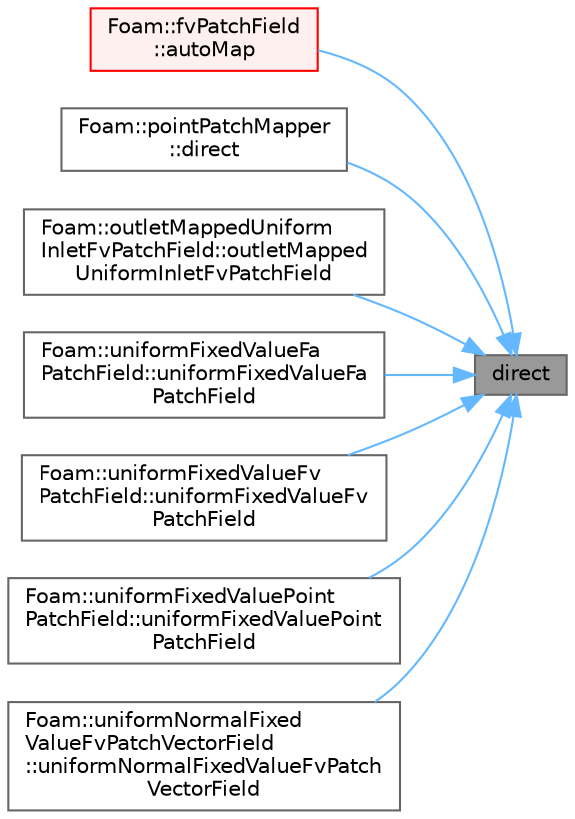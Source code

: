 digraph "direct"
{
 // LATEX_PDF_SIZE
  bgcolor="transparent";
  edge [fontname=Helvetica,fontsize=10,labelfontname=Helvetica,labelfontsize=10];
  node [fontname=Helvetica,fontsize=10,shape=box,height=0.2,width=0.4];
  rankdir="RL";
  Node1 [id="Node000001",label="direct",height=0.2,width=0.4,color="gray40", fillcolor="grey60", style="filled", fontcolor="black",tooltip=" "];
  Node1 -> Node2 [id="edge1_Node000001_Node000002",dir="back",color="steelblue1",style="solid",tooltip=" "];
  Node2 [id="Node000002",label="Foam::fvPatchField\l::autoMap",height=0.2,width=0.4,color="red", fillcolor="#FFF0F0", style="filled",URL="$classFoam_1_1fvPatchField.html#a0ab0c43ce90d756c88dd81e3d0a9eef5",tooltip=" "];
  Node1 -> Node17 [id="edge2_Node000001_Node000017",dir="back",color="steelblue1",style="solid",tooltip=" "];
  Node17 [id="Node000017",label="Foam::pointPatchMapper\l::direct",height=0.2,width=0.4,color="grey40", fillcolor="white", style="filled",URL="$classFoam_1_1pointPatchMapper.html#ae76ee987311e5a64ff3eb5857c82a76a",tooltip=" "];
  Node1 -> Node18 [id="edge3_Node000001_Node000018",dir="back",color="steelblue1",style="solid",tooltip=" "];
  Node18 [id="Node000018",label="Foam::outletMappedUniform\lInletFvPatchField::outletMapped\lUniformInletFvPatchField",height=0.2,width=0.4,color="grey40", fillcolor="white", style="filled",URL="$classFoam_1_1outletMappedUniformInletFvPatchField.html#a168209c8cf9abb210d539b482064f6d9",tooltip=" "];
  Node1 -> Node19 [id="edge4_Node000001_Node000019",dir="back",color="steelblue1",style="solid",tooltip=" "];
  Node19 [id="Node000019",label="Foam::uniformFixedValueFa\lPatchField::uniformFixedValueFa\lPatchField",height=0.2,width=0.4,color="grey40", fillcolor="white", style="filled",URL="$classFoam_1_1uniformFixedValueFaPatchField.html#a9cca6428d5eedf99421266eeca269a75",tooltip=" "];
  Node1 -> Node20 [id="edge5_Node000001_Node000020",dir="back",color="steelblue1",style="solid",tooltip=" "];
  Node20 [id="Node000020",label="Foam::uniformFixedValueFv\lPatchField::uniformFixedValueFv\lPatchField",height=0.2,width=0.4,color="grey40", fillcolor="white", style="filled",URL="$classFoam_1_1uniformFixedValueFvPatchField.html#ac4441c44bfa191d560ee3fc6c1aae83a",tooltip=" "];
  Node1 -> Node21 [id="edge6_Node000001_Node000021",dir="back",color="steelblue1",style="solid",tooltip=" "];
  Node21 [id="Node000021",label="Foam::uniformFixedValuePoint\lPatchField::uniformFixedValuePoint\lPatchField",height=0.2,width=0.4,color="grey40", fillcolor="white", style="filled",URL="$classFoam_1_1uniformFixedValuePointPatchField.html#a50768abdaf3a4782e16a38324df93742",tooltip=" "];
  Node1 -> Node22 [id="edge7_Node000001_Node000022",dir="back",color="steelblue1",style="solid",tooltip=" "];
  Node22 [id="Node000022",label="Foam::uniformNormalFixed\lValueFvPatchVectorField\l::uniformNormalFixedValueFvPatch\lVectorField",height=0.2,width=0.4,color="grey40", fillcolor="white", style="filled",URL="$classFoam_1_1uniformNormalFixedValueFvPatchVectorField.html#a6a72237fef5ebcdb4da8e1dd51c78c9a",tooltip=" "];
}
